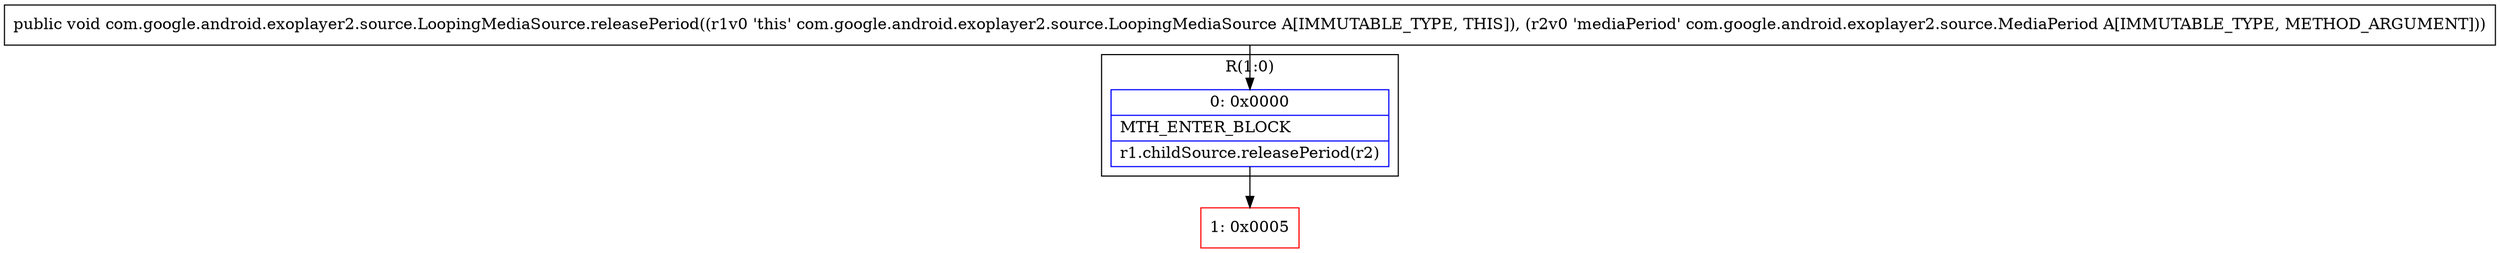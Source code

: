 digraph "CFG forcom.google.android.exoplayer2.source.LoopingMediaSource.releasePeriod(Lcom\/google\/android\/exoplayer2\/source\/MediaPeriod;)V" {
subgraph cluster_Region_1850095673 {
label = "R(1:0)";
node [shape=record,color=blue];
Node_0 [shape=record,label="{0\:\ 0x0000|MTH_ENTER_BLOCK\l|r1.childSource.releasePeriod(r2)\l}"];
}
Node_1 [shape=record,color=red,label="{1\:\ 0x0005}"];
MethodNode[shape=record,label="{public void com.google.android.exoplayer2.source.LoopingMediaSource.releasePeriod((r1v0 'this' com.google.android.exoplayer2.source.LoopingMediaSource A[IMMUTABLE_TYPE, THIS]), (r2v0 'mediaPeriod' com.google.android.exoplayer2.source.MediaPeriod A[IMMUTABLE_TYPE, METHOD_ARGUMENT])) }"];
MethodNode -> Node_0;
Node_0 -> Node_1;
}

